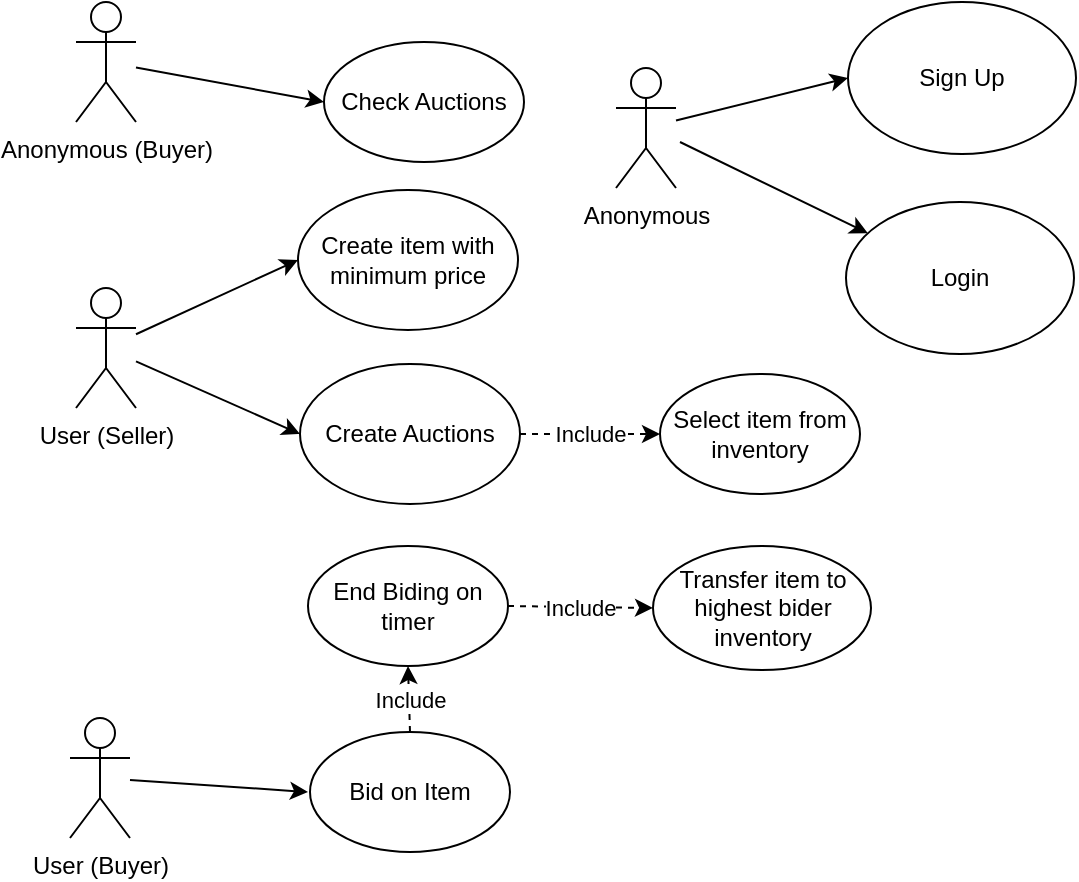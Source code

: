 <mxfile version="18.0.6" type="device"><diagram id="Xzo75Fp1KMpYrBV00eO6" name="Page-1"><mxGraphModel dx="1565" dy="518" grid="1" gridSize="10" guides="1" tooltips="1" connect="1" arrows="1" fold="1" page="1" pageScale="1" pageWidth="827" pageHeight="1169" math="0" shadow="0"><root><mxCell id="0"/><mxCell id="1" parent="0"/><mxCell id="5ybVLQA_5qm934gFb95_-4" value="Create Auctions" style="ellipse;whiteSpace=wrap;html=1;" parent="1" vertex="1"><mxGeometry x="-628" y="651" width="110" height="70" as="geometry"/></mxCell><mxCell id="5ybVLQA_5qm934gFb95_-5" value="Include" style="endArrow=classic;html=1;rounded=0;dashed=1;exitX=1;exitY=0.5;exitDx=0;exitDy=0;entryX=0;entryY=0.5;entryDx=0;entryDy=0;" parent="1" source="5ybVLQA_5qm934gFb95_-4" target="5ybVLQA_5qm934gFb95_-7" edge="1"><mxGeometry width="50" height="50" relative="1" as="geometry"><mxPoint x="-510" y="716" as="sourcePoint"/><mxPoint x="-493" y="676" as="targetPoint"/></mxGeometry></mxCell><mxCell id="5ybVLQA_5qm934gFb95_-7" value="Select item from inventory" style="ellipse;whiteSpace=wrap;html=1;" parent="1" vertex="1"><mxGeometry x="-448" y="656" width="100" height="60" as="geometry"/></mxCell><mxCell id="5ybVLQA_5qm934gFb95_-11" value="Check Auctions" style="ellipse;whiteSpace=wrap;html=1;" parent="1" vertex="1"><mxGeometry x="-616" y="490" width="100" height="60" as="geometry"/></mxCell><mxCell id="5ybVLQA_5qm934gFb95_-17" value="Bid on Item" style="ellipse;whiteSpace=wrap;html=1;" parent="1" vertex="1"><mxGeometry x="-623" y="835" width="100" height="60" as="geometry"/></mxCell><mxCell id="5ybVLQA_5qm934gFb95_-22" value="End Biding on timer" style="ellipse;whiteSpace=wrap;html=1;" parent="1" vertex="1"><mxGeometry x="-624" y="742" width="100" height="60" as="geometry"/></mxCell><mxCell id="5ybVLQA_5qm934gFb95_-23" value="Include" style="endArrow=classic;html=1;rounded=0;dashed=1;exitX=1;exitY=0.5;exitDx=0;exitDy=0;entryX=0;entryY=0.5;entryDx=0;entryDy=0;" parent="1" source="5ybVLQA_5qm934gFb95_-22" target="5ybVLQA_5qm934gFb95_-24" edge="1"><mxGeometry width="50" height="50" relative="1" as="geometry"><mxPoint x="-511" y="802" as="sourcePoint"/><mxPoint x="-494" y="762" as="targetPoint"/></mxGeometry></mxCell><mxCell id="5ybVLQA_5qm934gFb95_-24" value="Transfer item to highest bider inventory" style="ellipse;whiteSpace=wrap;html=1;" parent="1" vertex="1"><mxGeometry x="-451.5" y="742" width="109" height="62" as="geometry"/></mxCell><mxCell id="5ybVLQA_5qm934gFb95_-29" value="Include" style="endArrow=classic;html=1;rounded=0;dashed=1;exitX=0.5;exitY=0;exitDx=0;exitDy=0;entryX=0.5;entryY=1;entryDx=0;entryDy=0;" parent="1" source="5ybVLQA_5qm934gFb95_-17" target="5ybVLQA_5qm934gFb95_-22" edge="1"><mxGeometry width="50" height="50" relative="1" as="geometry"><mxPoint x="-574" y="827" as="sourcePoint"/><mxPoint x="-432" y="858" as="targetPoint"/></mxGeometry></mxCell><mxCell id="5ybVLQA_5qm934gFb95_-31" value="Create item with minimum price" style="ellipse;whiteSpace=wrap;html=1;" parent="1" vertex="1"><mxGeometry x="-629" y="564" width="110" height="70" as="geometry"/></mxCell><mxCell id="5ybVLQA_5qm934gFb95_-38" value="Sign Up" style="ellipse;whiteSpace=wrap;html=1;" parent="1" vertex="1"><mxGeometry x="-354" y="470" width="114" height="76" as="geometry"/></mxCell><mxCell id="5ybVLQA_5qm934gFb95_-39" value="Login" style="ellipse;whiteSpace=wrap;html=1;" parent="1" vertex="1"><mxGeometry x="-355" y="570" width="114" height="76" as="geometry"/></mxCell><mxCell id="5ybVLQA_5qm934gFb95_-10" value="" style="endArrow=classic;html=1;rounded=0;entryX=0;entryY=0.5;entryDx=0;entryDy=0;" parent="1" source="5ybVLQA_5qm934gFb95_-34" target="5ybVLQA_5qm934gFb95_-4" edge="1"><mxGeometry width="50" height="50" relative="1" as="geometry"><mxPoint x="-710" y="681.0" as="sourcePoint"/><mxPoint x="-650" y="641" as="targetPoint"/></mxGeometry></mxCell><mxCell id="5ybVLQA_5qm934gFb95_-14" value="Anonymous (Buyer)" style="shape=umlActor;verticalLabelPosition=bottom;verticalAlign=top;html=1;outlineConnect=0;" parent="1" vertex="1"><mxGeometry x="-740" y="470" width="30" height="60" as="geometry"/></mxCell><mxCell id="5ybVLQA_5qm934gFb95_-15" value="" style="endArrow=classic;html=1;rounded=0;entryX=0;entryY=0.5;entryDx=0;entryDy=0;" parent="1" source="5ybVLQA_5qm934gFb95_-14" target="5ybVLQA_5qm934gFb95_-11" edge="1"><mxGeometry width="50" height="50" relative="1" as="geometry"><mxPoint x="-700" y="500" as="sourcePoint"/><mxPoint x="-650" y="460" as="targetPoint"/></mxGeometry></mxCell><mxCell id="5ybVLQA_5qm934gFb95_-20" value="User (Buyer)" style="shape=umlActor;verticalLabelPosition=bottom;verticalAlign=top;html=1;outlineConnect=0;" parent="1" vertex="1"><mxGeometry x="-743" y="828" width="30" height="60" as="geometry"/></mxCell><mxCell id="5ybVLQA_5qm934gFb95_-21" value="" style="endArrow=classic;html=1;rounded=0;entryX=0;entryY=0.5;entryDx=0;entryDy=0;" parent="1" source="5ybVLQA_5qm934gFb95_-20" edge="1"><mxGeometry width="50" height="50" relative="1" as="geometry"><mxPoint x="-703" y="858" as="sourcePoint"/><mxPoint x="-624" y="865" as="targetPoint"/></mxGeometry></mxCell><mxCell id="5ybVLQA_5qm934gFb95_-34" value="User (Seller)" style="shape=umlActor;verticalLabelPosition=bottom;verticalAlign=top;html=1;outlineConnect=0;" parent="1" vertex="1"><mxGeometry x="-740" y="613" width="30" height="60" as="geometry"/></mxCell><mxCell id="5ybVLQA_5qm934gFb95_-35" value="" style="endArrow=classic;html=1;rounded=0;entryX=0;entryY=0.5;entryDx=0;entryDy=0;" parent="1" source="5ybVLQA_5qm934gFb95_-34" target="5ybVLQA_5qm934gFb95_-31" edge="1"><mxGeometry width="50" height="50" relative="1" as="geometry"><mxPoint x="-701" y="579" as="sourcePoint"/><mxPoint x="-651" y="539" as="targetPoint"/></mxGeometry></mxCell><mxCell id="5ybVLQA_5qm934gFb95_-37" value="Anonymous" style="shape=umlActor;verticalLabelPosition=bottom;verticalAlign=top;html=1;outlineConnect=0;" parent="1" vertex="1"><mxGeometry x="-470" y="503" width="30" height="60" as="geometry"/></mxCell><mxCell id="5ybVLQA_5qm934gFb95_-41" value="" style="endArrow=classic;html=1;rounded=0;entryX=0;entryY=0.5;entryDx=0;entryDy=0;" parent="1" source="5ybVLQA_5qm934gFb95_-37" target="5ybVLQA_5qm934gFb95_-38" edge="1"><mxGeometry width="50" height="50" relative="1" as="geometry"><mxPoint x="-238" y="660" as="sourcePoint"/><mxPoint x="-188" y="610" as="targetPoint"/></mxGeometry></mxCell><mxCell id="5ybVLQA_5qm934gFb95_-42" value="" style="endArrow=classic;html=1;rounded=0;" parent="1" target="5ybVLQA_5qm934gFb95_-39" edge="1"><mxGeometry width="50" height="50" relative="1" as="geometry"><mxPoint x="-438" y="540" as="sourcePoint"/><mxPoint x="-188" y="610" as="targetPoint"/></mxGeometry></mxCell></root></mxGraphModel></diagram></mxfile>